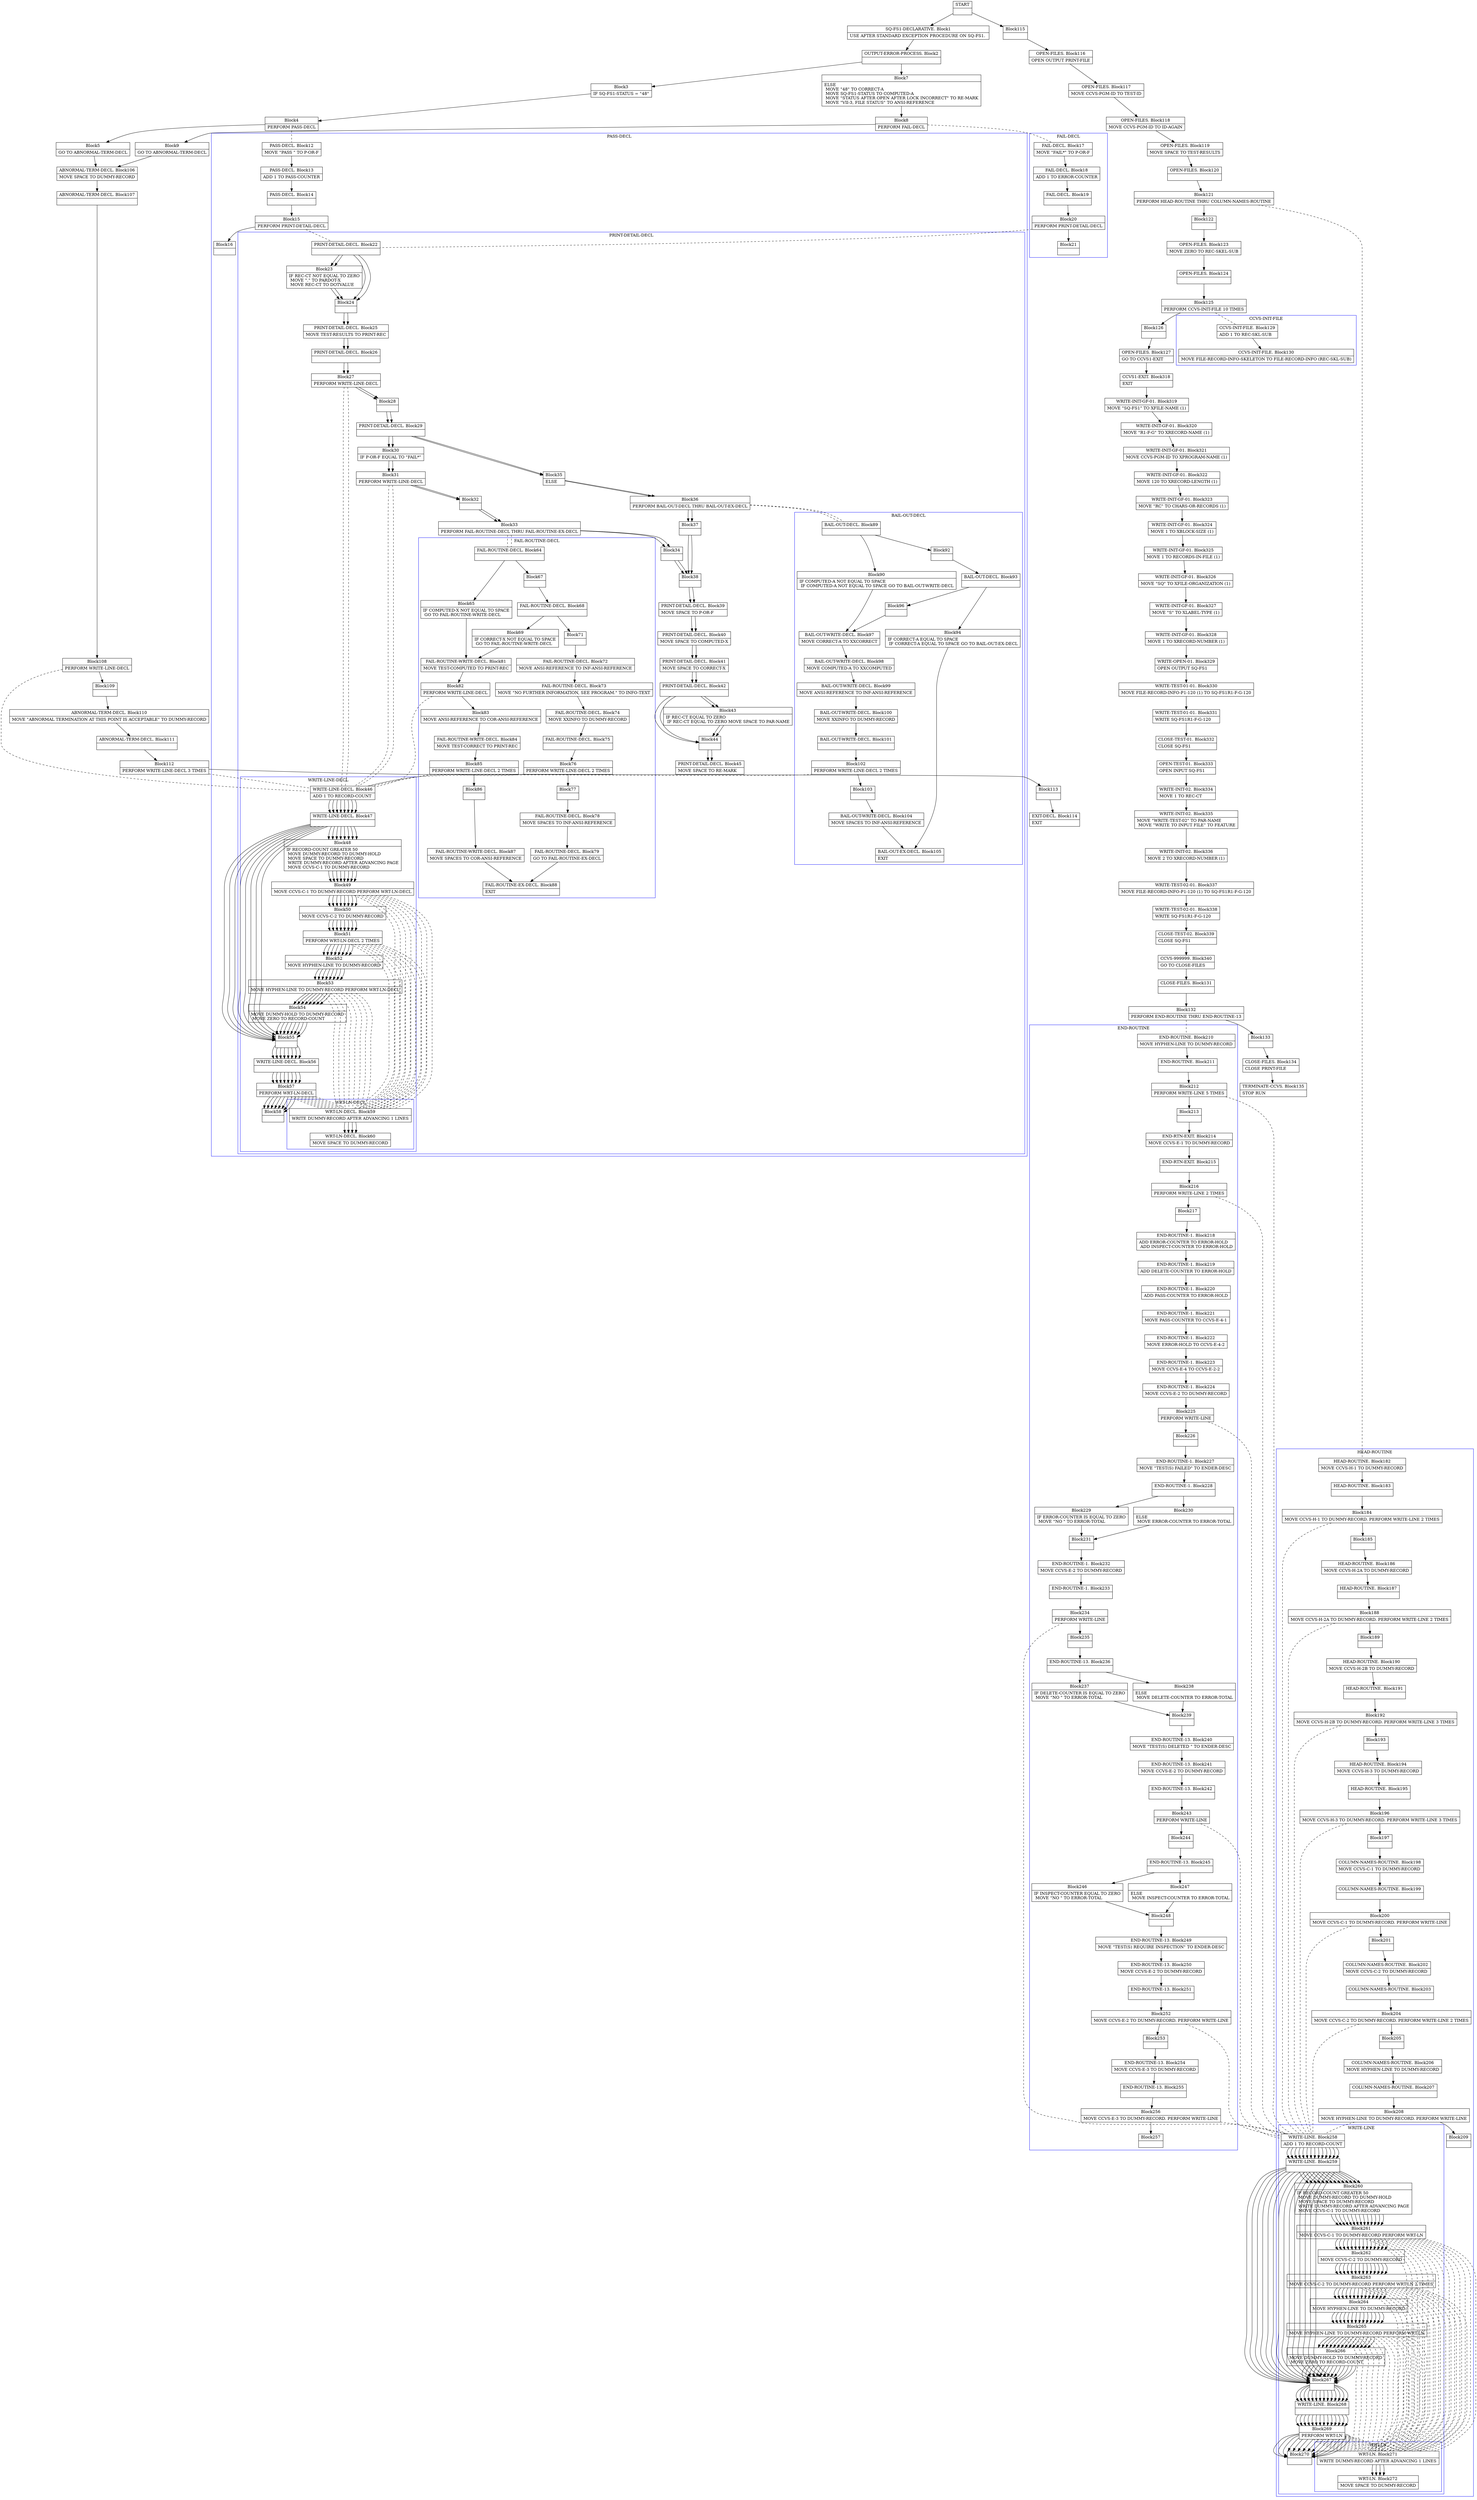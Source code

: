 digraph Cfg {
compound=true;
node [
shape = "record"
]

edge [
arrowtail = "empty"
]
Block0 [
label = "{START|}"
]
Block1 [
label = "{SQ-FS1-DECLARATIVE. Block1|    USE AFTER STANDARD EXCEPTION PROCEDURE ON SQ-FS1. \l}"
]
Block2 [
label = "{OUTPUT-ERROR-PROCESS. Block2|}"
]
Block3 [
label = "{Block3|    IF SQ-FS1-STATUS = \"48\"\l}"
]
Block4 [
label = "{Block4|            PERFORM PASS-DECL\l}"
]
subgraph cluster_1{
color = blue;
label = "PASS-DECL";
Block12 [
label = "{PASS-DECL. Block12|    MOVE   \"PASS \" TO P-OR-F\l}"
]
Block13 [
label = "{PASS-DECL. Block13|    ADD     1 TO PASS-COUNTER\l}"
]
Block14 [
label = "{PASS-DECL. Block14|}"
]
Block15 [
label = "{Block15|    PERFORM PRINT-DETAIL-DECL\l}"
]
subgraph cluster_3{
color = blue;
label = "PRINT-DETAIL-DECL";
Block22 [
label = "{PRINT-DETAIL-DECL. Block22|}"
]
Block23 [
label = "{Block23|    IF REC-CT NOT EQUAL TO ZERO\l        MOVE   \".\" TO PARDOT-X\l        MOVE    REC-CT TO DOTVALUE\l}"
]
Block24 [
label = "{Block24|}"
]
Block25 [
label = "{PRINT-DETAIL-DECL. Block25|    MOVE    TEST-RESULTS TO PRINT-REC\l}"
]
Block26 [
label = "{PRINT-DETAIL-DECL. Block26|}"
]
Block27 [
label = "{Block27|    PERFORM WRITE-LINE-DECL\l}"
]
subgraph cluster_5{
color = blue;
label = "WRITE-LINE-DECL";
Block46 [
label = "{WRITE-LINE-DECL. Block46|    ADD     1 TO RECORD-COUNT\l}"
]
Block47 [
label = "{WRITE-LINE-DECL. Block47|}"
]
Block48 [
label = "{Block48|    IF RECORD-COUNT GREATER 50\l        MOVE  DUMMY-RECORD TO DUMMY-HOLD\l        MOVE  SPACE TO DUMMY-RECORD\l        WRITE DUMMY-RECORD AFTER ADVANCING PAGE\l        MOVE  CCVS-C-1 TO DUMMY-RECORD\l}"
]
Block49 [
label = "{Block49|        MOVE  CCVS-C-1 TO DUMMY-RECORD PERFORM WRT-LN-DECL\l}"
]
subgraph cluster_9{
color = blue;
label = "WRT-LN-DECL";
Block59 [
label = "{WRT-LN-DECL. Block59|    WRITE   DUMMY-RECORD AFTER ADVANCING 1 LINES\l}"
]
Block60 [
label = "{WRT-LN-DECL. Block60|    MOVE    SPACE TO DUMMY-RECORD\l}"
]
Block59 -> Block60

}
Block49 -> Block59 [style=dashed, arrowhead=none]

Block50 [
label = "{Block50|        MOVE  CCVS-C-2 TO DUMMY-RECORD\l}"
]
Block51 [
label = "{Block51|        PERFORM WRT-LN-DECL 2 TIMES\l}"
]
subgraph cluster_10{
color = blue;
label = "WRT-LN-DECL";
Block59 [
label = "{WRT-LN-DECL. Block59|    WRITE   DUMMY-RECORD AFTER ADVANCING 1 LINES\l}"
]
Block60 [
label = "{WRT-LN-DECL. Block60|    MOVE    SPACE TO DUMMY-RECORD\l}"
]
Block59 -> Block60

}
Block51 -> Block59 [style=dashed, arrowhead=none]

Block52 [
label = "{Block52|        MOVE  HYPHEN-LINE TO DUMMY-RECORD\l}"
]
Block53 [
label = "{Block53|        MOVE  HYPHEN-LINE TO DUMMY-RECORD PERFORM WRT-LN-DECL\l}"
]
subgraph cluster_11{
color = blue;
label = "WRT-LN-DECL";
Block59 [
label = "{WRT-LN-DECL. Block59|    WRITE   DUMMY-RECORD AFTER ADVANCING 1 LINES\l}"
]
Block60 [
label = "{WRT-LN-DECL. Block60|    MOVE    SPACE TO DUMMY-RECORD\l}"
]
Block59 -> Block60

}
Block53 -> Block59 [style=dashed, arrowhead=none]

Block54 [
label = "{Block54|        MOVE  DUMMY-HOLD TO DUMMY-RECORD\l        MOVE  ZERO TO RECORD-COUNT\l}"
]
Block55 [
label = "{Block55|}"
]
Block56 [
label = "{WRITE-LINE-DECL. Block56|}"
]
Block57 [
label = "{Block57|    PERFORM WRT-LN-DECL\l}"
]
subgraph cluster_12{
color = blue;
label = "WRT-LN-DECL";
Block59 [
label = "{WRT-LN-DECL. Block59|    WRITE   DUMMY-RECORD AFTER ADVANCING 1 LINES\l}"
]
Block60 [
label = "{WRT-LN-DECL. Block60|    MOVE    SPACE TO DUMMY-RECORD\l}"
]
Block59 -> Block60

}
Block57 -> Block59 [style=dashed, arrowhead=none]

Block58 [
label = "{Block58|}"
]
Block46 -> Block47
Block47 -> Block48
Block47 -> Block55
Block48 -> Block49
Block49 -> Block50
Block50 -> Block51
Block51 -> Block52
Block52 -> Block53
Block53 -> Block54
Block54 -> Block55
Block55 -> Block56
Block56 -> Block57
Block57 -> Block58

}
Block27 -> Block46 [style=dashed, arrowhead=none]

Block28 [
label = "{Block28|}"
]
Block29 [
label = "{PRINT-DETAIL-DECL. Block29|}"
]
Block30 [
label = "{Block30|    IF P-OR-F EQUAL TO \"FAIL*\"\l}"
]
Block31 [
label = "{Block31|        PERFORM WRITE-LINE-DECL\l}"
]
subgraph cluster_6{
color = blue;
label = "WRITE-LINE-DECL";
Block46 [
label = "{WRITE-LINE-DECL. Block46|    ADD     1 TO RECORD-COUNT\l}"
]
Block47 [
label = "{WRITE-LINE-DECL. Block47|}"
]
Block48 [
label = "{Block48|    IF RECORD-COUNT GREATER 50\l        MOVE  DUMMY-RECORD TO DUMMY-HOLD\l        MOVE  SPACE TO DUMMY-RECORD\l        WRITE DUMMY-RECORD AFTER ADVANCING PAGE\l        MOVE  CCVS-C-1 TO DUMMY-RECORD\l}"
]
Block49 [
label = "{Block49|        MOVE  CCVS-C-1 TO DUMMY-RECORD PERFORM WRT-LN-DECL\l}"
]
Block49 -> Block59 [style=dashed, arrowhead=none]

Block50 [
label = "{Block50|        MOVE  CCVS-C-2 TO DUMMY-RECORD\l}"
]
Block51 [
label = "{Block51|        PERFORM WRT-LN-DECL 2 TIMES\l}"
]
Block51 -> Block59 [style=dashed, arrowhead=none]

Block52 [
label = "{Block52|        MOVE  HYPHEN-LINE TO DUMMY-RECORD\l}"
]
Block53 [
label = "{Block53|        MOVE  HYPHEN-LINE TO DUMMY-RECORD PERFORM WRT-LN-DECL\l}"
]
Block53 -> Block59 [style=dashed, arrowhead=none]

Block54 [
label = "{Block54|        MOVE  DUMMY-HOLD TO DUMMY-RECORD\l        MOVE  ZERO TO RECORD-COUNT\l}"
]
Block55 [
label = "{Block55|}"
]
Block56 [
label = "{WRITE-LINE-DECL. Block56|}"
]
Block57 [
label = "{Block57|    PERFORM WRT-LN-DECL\l}"
]
Block57 -> Block59 [style=dashed, arrowhead=none]

Block58 [
label = "{Block58|}"
]
Block46 -> Block47
Block47 -> Block48
Block47 -> Block55
Block48 -> Block49
Block49 -> Block50
Block50 -> Block51
Block51 -> Block52
Block52 -> Block53
Block53 -> Block54
Block54 -> Block55
Block55 -> Block56
Block56 -> Block57
Block57 -> Block58

}
Block31 -> Block46 [style=dashed, arrowhead=none]

Block32 [
label = "{Block32|}"
]
Block33 [
label = "{Block33|        PERFORM FAIL-ROUTINE-DECL THRU FAIL-ROUTINE-EX-DECL\l}"
]
subgraph cluster_7{
color = blue;
label = "FAIL-ROUTINE-DECL";
Block64 [
label = "{FAIL-ROUTINE-DECL. Block64|}"
]
Block65 [
label = "{Block65|    IF COMPUTED-X NOT EQUAL TO SPACE\l            GO TO FAIL-ROUTINE-WRITE-DECL\l}"
]
Block81 [
label = "{FAIL-ROUTINE-WRITE-DECL. Block81|    MOVE    TEST-COMPUTED  TO PRINT-REC\l}"
]
Block82 [
label = "{Block82|    PERFORM WRITE-LINE-DECL\l}"
]
subgraph cluster_15{
color = blue;
label = "WRITE-LINE-DECL";
Block46 [
label = "{WRITE-LINE-DECL. Block46|    ADD     1 TO RECORD-COUNT\l}"
]
Block47 [
label = "{WRITE-LINE-DECL. Block47|}"
]
Block48 [
label = "{Block48|    IF RECORD-COUNT GREATER 50\l        MOVE  DUMMY-RECORD TO DUMMY-HOLD\l        MOVE  SPACE TO DUMMY-RECORD\l        WRITE DUMMY-RECORD AFTER ADVANCING PAGE\l        MOVE  CCVS-C-1 TO DUMMY-RECORD\l}"
]
Block49 [
label = "{Block49|        MOVE  CCVS-C-1 TO DUMMY-RECORD PERFORM WRT-LN-DECL\l}"
]
Block49 -> Block59 [style=dashed, arrowhead=none]

Block50 [
label = "{Block50|        MOVE  CCVS-C-2 TO DUMMY-RECORD\l}"
]
Block51 [
label = "{Block51|        PERFORM WRT-LN-DECL 2 TIMES\l}"
]
Block51 -> Block59 [style=dashed, arrowhead=none]

Block52 [
label = "{Block52|        MOVE  HYPHEN-LINE TO DUMMY-RECORD\l}"
]
Block53 [
label = "{Block53|        MOVE  HYPHEN-LINE TO DUMMY-RECORD PERFORM WRT-LN-DECL\l}"
]
Block53 -> Block59 [style=dashed, arrowhead=none]

Block54 [
label = "{Block54|        MOVE  DUMMY-HOLD TO DUMMY-RECORD\l        MOVE  ZERO TO RECORD-COUNT\l}"
]
Block55 [
label = "{Block55|}"
]
Block56 [
label = "{WRITE-LINE-DECL. Block56|}"
]
Block57 [
label = "{Block57|    PERFORM WRT-LN-DECL\l}"
]
Block57 -> Block59 [style=dashed, arrowhead=none]

Block58 [
label = "{Block58|}"
]
Block46 -> Block47
Block47 -> Block48
Block47 -> Block55
Block48 -> Block49
Block49 -> Block50
Block50 -> Block51
Block51 -> Block52
Block52 -> Block53
Block53 -> Block54
Block54 -> Block55
Block55 -> Block56
Block56 -> Block57
Block57 -> Block58

}
Block82 -> Block46 [style=dashed, arrowhead=none]

Block83 [
label = "{Block83|    MOVE    ANSI-REFERENCE TO COR-ANSI-REFERENCE\l}"
]
Block84 [
label = "{FAIL-ROUTINE-WRITE-DECL. Block84|    MOVE    TEST-CORRECT   TO PRINT-REC\l}"
]
Block85 [
label = "{Block85|    PERFORM WRITE-LINE-DECL 2 TIMES\l}"
]
subgraph cluster_16{
color = blue;
label = "WRITE-LINE-DECL";
Block46 [
label = "{WRITE-LINE-DECL. Block46|    ADD     1 TO RECORD-COUNT\l}"
]
Block47 [
label = "{WRITE-LINE-DECL. Block47|}"
]
Block48 [
label = "{Block48|    IF RECORD-COUNT GREATER 50\l        MOVE  DUMMY-RECORD TO DUMMY-HOLD\l        MOVE  SPACE TO DUMMY-RECORD\l        WRITE DUMMY-RECORD AFTER ADVANCING PAGE\l        MOVE  CCVS-C-1 TO DUMMY-RECORD\l}"
]
Block49 [
label = "{Block49|        MOVE  CCVS-C-1 TO DUMMY-RECORD PERFORM WRT-LN-DECL\l}"
]
Block49 -> Block59 [style=dashed, arrowhead=none]

Block50 [
label = "{Block50|        MOVE  CCVS-C-2 TO DUMMY-RECORD\l}"
]
Block51 [
label = "{Block51|        PERFORM WRT-LN-DECL 2 TIMES\l}"
]
Block51 -> Block59 [style=dashed, arrowhead=none]

Block52 [
label = "{Block52|        MOVE  HYPHEN-LINE TO DUMMY-RECORD\l}"
]
Block53 [
label = "{Block53|        MOVE  HYPHEN-LINE TO DUMMY-RECORD PERFORM WRT-LN-DECL\l}"
]
Block53 -> Block59 [style=dashed, arrowhead=none]

Block54 [
label = "{Block54|        MOVE  DUMMY-HOLD TO DUMMY-RECORD\l        MOVE  ZERO TO RECORD-COUNT\l}"
]
Block55 [
label = "{Block55|}"
]
Block56 [
label = "{WRITE-LINE-DECL. Block56|}"
]
Block57 [
label = "{Block57|    PERFORM WRT-LN-DECL\l}"
]
Block57 -> Block59 [style=dashed, arrowhead=none]

Block58 [
label = "{Block58|}"
]
Block46 -> Block47
Block47 -> Block48
Block47 -> Block55
Block48 -> Block49
Block49 -> Block50
Block50 -> Block51
Block51 -> Block52
Block52 -> Block53
Block53 -> Block54
Block54 -> Block55
Block55 -> Block56
Block56 -> Block57
Block57 -> Block58

}
Block85 -> Block46 [style=dashed, arrowhead=none]

Block86 [
label = "{Block86|}"
]
Block87 [
label = "{FAIL-ROUTINE-WRITE-DECL. Block87|    MOVE    SPACES         TO COR-ANSI-REFERENCE\l}"
]
Block88 [
label = "{FAIL-ROUTINE-EX-DECL. Block88|    EXIT\l}"
]
Block67 [
label = "{Block67|}"
]
Block68 [
label = "{FAIL-ROUTINE-DECL. Block68|}"
]
Block69 [
label = "{Block69|    IF CORRECT-X NOT EQUAL TO SPACE\l            GO TO FAIL-ROUTINE-WRITE-DECL\l}"
]
Block71 [
label = "{Block71|}"
]
Block72 [
label = "{FAIL-ROUTINE-DECL. Block72|    MOVE    ANSI-REFERENCE TO INF-ANSI-REFERENCE\l}"
]
Block73 [
label = "{FAIL-ROUTINE-DECL. Block73|    MOVE   \"NO FURTHER INFORMATION, SEE PROGRAM.\" TO INFO-TEXT\l}"
]
Block74 [
label = "{FAIL-ROUTINE-DECL. Block74|    MOVE    XXINFO TO DUMMY-RECORD\l}"
]
Block75 [
label = "{FAIL-ROUTINE-DECL. Block75|}"
]
Block76 [
label = "{Block76|    PERFORM WRITE-LINE-DECL 2 TIMES\l}"
]
subgraph cluster_14{
color = blue;
label = "WRITE-LINE-DECL";
Block46 [
label = "{WRITE-LINE-DECL. Block46|    ADD     1 TO RECORD-COUNT\l}"
]
Block47 [
label = "{WRITE-LINE-DECL. Block47|}"
]
Block48 [
label = "{Block48|    IF RECORD-COUNT GREATER 50\l        MOVE  DUMMY-RECORD TO DUMMY-HOLD\l        MOVE  SPACE TO DUMMY-RECORD\l        WRITE DUMMY-RECORD AFTER ADVANCING PAGE\l        MOVE  CCVS-C-1 TO DUMMY-RECORD\l}"
]
Block49 [
label = "{Block49|        MOVE  CCVS-C-1 TO DUMMY-RECORD PERFORM WRT-LN-DECL\l}"
]
Block49 -> Block59 [style=dashed, arrowhead=none]

Block50 [
label = "{Block50|        MOVE  CCVS-C-2 TO DUMMY-RECORD\l}"
]
Block51 [
label = "{Block51|        PERFORM WRT-LN-DECL 2 TIMES\l}"
]
Block51 -> Block59 [style=dashed, arrowhead=none]

Block52 [
label = "{Block52|        MOVE  HYPHEN-LINE TO DUMMY-RECORD\l}"
]
Block53 [
label = "{Block53|        MOVE  HYPHEN-LINE TO DUMMY-RECORD PERFORM WRT-LN-DECL\l}"
]
Block53 -> Block59 [style=dashed, arrowhead=none]

Block54 [
label = "{Block54|        MOVE  DUMMY-HOLD TO DUMMY-RECORD\l        MOVE  ZERO TO RECORD-COUNT\l}"
]
Block55 [
label = "{Block55|}"
]
Block56 [
label = "{WRITE-LINE-DECL. Block56|}"
]
Block57 [
label = "{Block57|    PERFORM WRT-LN-DECL\l}"
]
Block57 -> Block59 [style=dashed, arrowhead=none]

Block58 [
label = "{Block58|}"
]
Block46 -> Block47
Block47 -> Block48
Block47 -> Block55
Block48 -> Block49
Block49 -> Block50
Block50 -> Block51
Block51 -> Block52
Block52 -> Block53
Block53 -> Block54
Block54 -> Block55
Block55 -> Block56
Block56 -> Block57
Block57 -> Block58

}
Block76 -> Block46 [style=dashed, arrowhead=none]

Block77 [
label = "{Block77|}"
]
Block78 [
label = "{FAIL-ROUTINE-DECL. Block78|    MOVE    SPACES TO INF-ANSI-REFERENCE\l}"
]
Block79 [
label = "{FAIL-ROUTINE-DECL. Block79|    GO TO   FAIL-ROUTINE-EX-DECL\l}"
]
Block64 -> Block65
Block64 -> Block67
Block65 -> Block81
Block81 -> Block82
Block82 -> Block83
Block83 -> Block84
Block84 -> Block85
Block85 -> Block86
Block86 -> Block87
Block87 -> Block88
Block67 -> Block68
Block68 -> Block69
Block68 -> Block71
Block69 -> Block81
Block71 -> Block72
Block72 -> Block73
Block73 -> Block74
Block74 -> Block75
Block75 -> Block76
Block76 -> Block77
Block77 -> Block78
Block78 -> Block79
Block79 -> Block88

}
Block33 -> Block64 [style=dashed, arrowhead=none]

Block34 [
label = "{Block34|}"
]
Block38 [
label = "{Block38|}"
]
Block39 [
label = "{PRINT-DETAIL-DECL. Block39|    MOVE    SPACE TO P-OR-F\l}"
]
Block40 [
label = "{PRINT-DETAIL-DECL. Block40|    MOVE    SPACE TO COMPUTED-X\l}"
]
Block41 [
label = "{PRINT-DETAIL-DECL. Block41|    MOVE    SPACE TO CORRECT-X\l}"
]
Block42 [
label = "{PRINT-DETAIL-DECL. Block42|}"
]
Block43 [
label = "{Block43|    IF REC-CT EQUAL TO ZERO\l    IF REC-CT EQUAL TO ZERO  MOVE SPACE TO PAR-NAME\l}"
]
Block44 [
label = "{Block44|}"
]
Block45 [
label = "{PRINT-DETAIL-DECL. Block45|    MOVE    SPACE TO RE-MARK\l}"
]
Block35 [
label = "{Block35|    ELSE\l}"
]
Block36 [
label = "{Block36|        PERFORM BAIL-OUT-DECL THRU BAIL-OUT-EX-DECL\l}"
]
subgraph cluster_8{
color = blue;
label = "BAIL-OUT-DECL";
Block89 [
label = "{BAIL-OUT-DECL. Block89|}"
]
Block90 [
label = "{Block90|    IF COMPUTED-A NOT EQUAL TO SPACE\l    IF COMPUTED-A NOT EQUAL TO SPACE GO TO BAIL-OUT-WRITE-DECL\l}"
]
Block97 [
label = "{BAIL-OUT-WRITE-DECL. Block97|    MOVE    CORRECT-A      TO XXCORRECT\l}"
]
Block98 [
label = "{BAIL-OUT-WRITE-DECL. Block98|    MOVE    COMPUTED-A     TO XXCOMPUTED\l}"
]
Block99 [
label = "{BAIL-OUT-WRITE-DECL. Block99|    MOVE    ANSI-REFERENCE TO INF-ANSI-REFERENCE\l}"
]
Block100 [
label = "{BAIL-OUT-WRITE-DECL. Block100|    MOVE    XXINFO TO DUMMY-RECORD\l}"
]
Block101 [
label = "{BAIL-OUT-WRITE-DECL. Block101|}"
]
Block102 [
label = "{Block102|    PERFORM WRITE-LINE-DECL 2 TIMES\l}"
]
subgraph cluster_17{
color = blue;
label = "WRITE-LINE-DECL";
Block46 [
label = "{WRITE-LINE-DECL. Block46|    ADD     1 TO RECORD-COUNT\l}"
]
Block47 [
label = "{WRITE-LINE-DECL. Block47|}"
]
Block48 [
label = "{Block48|    IF RECORD-COUNT GREATER 50\l        MOVE  DUMMY-RECORD TO DUMMY-HOLD\l        MOVE  SPACE TO DUMMY-RECORD\l        WRITE DUMMY-RECORD AFTER ADVANCING PAGE\l        MOVE  CCVS-C-1 TO DUMMY-RECORD\l}"
]
Block49 [
label = "{Block49|        MOVE  CCVS-C-1 TO DUMMY-RECORD PERFORM WRT-LN-DECL\l}"
]
Block49 -> Block59 [style=dashed, arrowhead=none]

Block50 [
label = "{Block50|        MOVE  CCVS-C-2 TO DUMMY-RECORD\l}"
]
Block51 [
label = "{Block51|        PERFORM WRT-LN-DECL 2 TIMES\l}"
]
Block51 -> Block59 [style=dashed, arrowhead=none]

Block52 [
label = "{Block52|        MOVE  HYPHEN-LINE TO DUMMY-RECORD\l}"
]
Block53 [
label = "{Block53|        MOVE  HYPHEN-LINE TO DUMMY-RECORD PERFORM WRT-LN-DECL\l}"
]
Block53 -> Block59 [style=dashed, arrowhead=none]

Block54 [
label = "{Block54|        MOVE  DUMMY-HOLD TO DUMMY-RECORD\l        MOVE  ZERO TO RECORD-COUNT\l}"
]
Block55 [
label = "{Block55|}"
]
Block56 [
label = "{WRITE-LINE-DECL. Block56|}"
]
Block57 [
label = "{Block57|    PERFORM WRT-LN-DECL\l}"
]
Block57 -> Block59 [style=dashed, arrowhead=none]

Block58 [
label = "{Block58|}"
]
Block46 -> Block47
Block47 -> Block48
Block47 -> Block55
Block48 -> Block49
Block49 -> Block50
Block50 -> Block51
Block51 -> Block52
Block52 -> Block53
Block53 -> Block54
Block54 -> Block55
Block55 -> Block56
Block56 -> Block57
Block57 -> Block58

}
Block102 -> Block46 [style=dashed, arrowhead=none]

Block103 [
label = "{Block103|}"
]
Block104 [
label = "{BAIL-OUT-WRITE-DECL. Block104|    MOVE    SPACES TO INF-ANSI-REFERENCE\l}"
]
Block105 [
label = "{BAIL-OUT-EX-DECL. Block105|    EXIT\l}"
]
Block92 [
label = "{Block92|}"
]
Block93 [
label = "{BAIL-OUT-DECL. Block93|}"
]
Block94 [
label = "{Block94|    IF CORRECT-A EQUAL TO SPACE\l    IF CORRECT-A EQUAL TO SPACE GO TO BAIL-OUT-EX-DECL\l}"
]
Block96 [
label = "{Block96|}"
]
Block89 -> Block90
Block89 -> Block92
Block90 -> Block97
Block97 -> Block98
Block98 -> Block99
Block99 -> Block100
Block100 -> Block101
Block101 -> Block102
Block102 -> Block103
Block103 -> Block104
Block104 -> Block105
Block92 -> Block93
Block93 -> Block94
Block93 -> Block96
Block94 -> Block105
Block96 -> Block97

}
Block36 -> Block89 [style=dashed, arrowhead=none]

Block37 [
label = "{Block37|}"
]
Block22 -> Block23
Block22 -> Block24
Block23 -> Block24
Block24 -> Block25
Block25 -> Block26
Block26 -> Block27
Block27 -> Block28
Block28 -> Block29
Block29 -> Block30
Block29 -> Block35
Block30 -> Block31
Block31 -> Block32
Block32 -> Block33
Block33 -> Block34
Block34 -> Block38
Block38 -> Block39
Block39 -> Block40
Block40 -> Block41
Block41 -> Block42
Block42 -> Block43
Block42 -> Block44
Block43 -> Block44
Block44 -> Block45
Block35 -> Block36
Block36 -> Block37
Block37 -> Block38

}
Block15 -> Block22 [style=dashed, arrowhead=none]

Block16 [
label = "{Block16|}"
]
Block12 -> Block13
Block13 -> Block14
Block14 -> Block15
Block15 -> Block16

}
Block4 -> Block12 [style=dashed, arrowhead=none]

Block5 [
label = "{Block5|            GO TO ABNORMAL-TERM-DECL\l}"
]
Block106 [
label = "{ABNORMAL-TERM-DECL. Block106|    MOVE    SPACE TO DUMMY-RECORD\l}"
]
Block107 [
label = "{ABNORMAL-TERM-DECL. Block107|}"
]
Block108 [
label = "{Block108|    PERFORM WRITE-LINE-DECL\l}"
]
subgraph cluster_18{
color = blue;
label = "WRITE-LINE-DECL";
Block46 [
label = "{WRITE-LINE-DECL. Block46|    ADD     1 TO RECORD-COUNT\l}"
]
Block47 [
label = "{WRITE-LINE-DECL. Block47|}"
]
Block48 [
label = "{Block48|    IF RECORD-COUNT GREATER 50\l        MOVE  DUMMY-RECORD TO DUMMY-HOLD\l        MOVE  SPACE TO DUMMY-RECORD\l        WRITE DUMMY-RECORD AFTER ADVANCING PAGE\l        MOVE  CCVS-C-1 TO DUMMY-RECORD\l}"
]
Block49 [
label = "{Block49|        MOVE  CCVS-C-1 TO DUMMY-RECORD PERFORM WRT-LN-DECL\l}"
]
Block49 -> Block59 [style=dashed, arrowhead=none]

Block50 [
label = "{Block50|        MOVE  CCVS-C-2 TO DUMMY-RECORD\l}"
]
Block51 [
label = "{Block51|        PERFORM WRT-LN-DECL 2 TIMES\l}"
]
Block51 -> Block59 [style=dashed, arrowhead=none]

Block52 [
label = "{Block52|        MOVE  HYPHEN-LINE TO DUMMY-RECORD\l}"
]
Block53 [
label = "{Block53|        MOVE  HYPHEN-LINE TO DUMMY-RECORD PERFORM WRT-LN-DECL\l}"
]
Block53 -> Block59 [style=dashed, arrowhead=none]

Block54 [
label = "{Block54|        MOVE  DUMMY-HOLD TO DUMMY-RECORD\l        MOVE  ZERO TO RECORD-COUNT\l}"
]
Block55 [
label = "{Block55|}"
]
Block56 [
label = "{WRITE-LINE-DECL. Block56|}"
]
Block57 [
label = "{Block57|    PERFORM WRT-LN-DECL\l}"
]
Block57 -> Block59 [style=dashed, arrowhead=none]

Block58 [
label = "{Block58|}"
]
Block46 -> Block47
Block47 -> Block48
Block47 -> Block55
Block48 -> Block49
Block49 -> Block50
Block50 -> Block51
Block51 -> Block52
Block52 -> Block53
Block53 -> Block54
Block54 -> Block55
Block55 -> Block56
Block56 -> Block57
Block57 -> Block58

}
Block108 -> Block46 [style=dashed, arrowhead=none]

Block109 [
label = "{Block109|}"
]
Block110 [
label = "{ABNORMAL-TERM-DECL. Block110|    MOVE    \"ABNORMAL TERMINATION AT THIS POINT IS ACCEPTABLE\"                      TO DUMMY-RECORD\l}"
]
Block111 [
label = "{ABNORMAL-TERM-DECL. Block111|}"
]
Block112 [
label = "{Block112|    PERFORM WRITE-LINE-DECL 3 TIMES\l}"
]
subgraph cluster_19{
color = blue;
label = "WRITE-LINE-DECL";
Block46 [
label = "{WRITE-LINE-DECL. Block46|    ADD     1 TO RECORD-COUNT\l}"
]
Block47 [
label = "{WRITE-LINE-DECL. Block47|}"
]
Block48 [
label = "{Block48|    IF RECORD-COUNT GREATER 50\l        MOVE  DUMMY-RECORD TO DUMMY-HOLD\l        MOVE  SPACE TO DUMMY-RECORD\l        WRITE DUMMY-RECORD AFTER ADVANCING PAGE\l        MOVE  CCVS-C-1 TO DUMMY-RECORD\l}"
]
Block49 [
label = "{Block49|        MOVE  CCVS-C-1 TO DUMMY-RECORD PERFORM WRT-LN-DECL\l}"
]
Block49 -> Block59 [style=dashed, arrowhead=none]

Block50 [
label = "{Block50|        MOVE  CCVS-C-2 TO DUMMY-RECORD\l}"
]
Block51 [
label = "{Block51|        PERFORM WRT-LN-DECL 2 TIMES\l}"
]
Block51 -> Block59 [style=dashed, arrowhead=none]

Block52 [
label = "{Block52|        MOVE  HYPHEN-LINE TO DUMMY-RECORD\l}"
]
Block53 [
label = "{Block53|        MOVE  HYPHEN-LINE TO DUMMY-RECORD PERFORM WRT-LN-DECL\l}"
]
Block53 -> Block59 [style=dashed, arrowhead=none]

Block54 [
label = "{Block54|        MOVE  DUMMY-HOLD TO DUMMY-RECORD\l        MOVE  ZERO TO RECORD-COUNT\l}"
]
Block55 [
label = "{Block55|}"
]
Block56 [
label = "{WRITE-LINE-DECL. Block56|}"
]
Block57 [
label = "{Block57|    PERFORM WRT-LN-DECL\l}"
]
Block57 -> Block59 [style=dashed, arrowhead=none]

Block58 [
label = "{Block58|}"
]
Block46 -> Block47
Block47 -> Block48
Block47 -> Block55
Block48 -> Block49
Block49 -> Block50
Block50 -> Block51
Block51 -> Block52
Block52 -> Block53
Block53 -> Block54
Block54 -> Block55
Block55 -> Block56
Block56 -> Block57
Block57 -> Block58

}
Block112 -> Block46 [style=dashed, arrowhead=none]

Block113 [
label = "{Block113|}"
]
Block114 [
label = "{EXIT-DECL. Block114|    EXIT\l}"
]
Block7 [
label = "{Block7|    ELSE\l            MOVE \"48\" TO CORRECT-A\l            MOVE SQ-FS1-STATUS TO COMPUTED-A\l            MOVE \"STATUS AFTER OPEN AFTER LOCK INCORRECT\"                      TO RE-MARK\l            MOVE \"VII-3, FILE STATUS\" TO ANSI-REFERENCE\l}"
]
Block8 [
label = "{Block8|            PERFORM FAIL-DECL\l}"
]
subgraph cluster_2{
color = blue;
label = "FAIL-DECL";
Block17 [
label = "{FAIL-DECL. Block17|    MOVE   \"FAIL*\" TO P-OR-F\l}"
]
Block18 [
label = "{FAIL-DECL. Block18|    ADD     1 TO ERROR-COUNTER\l}"
]
Block19 [
label = "{FAIL-DECL. Block19|}"
]
Block20 [
label = "{Block20|    PERFORM PRINT-DETAIL-DECL\l}"
]
subgraph cluster_4{
color = blue;
label = "PRINT-DETAIL-DECL";
Block22 [
label = "{PRINT-DETAIL-DECL. Block22|}"
]
Block23 [
label = "{Block23|    IF REC-CT NOT EQUAL TO ZERO\l        MOVE   \".\" TO PARDOT-X\l        MOVE    REC-CT TO DOTVALUE\l}"
]
Block24 [
label = "{Block24|}"
]
Block25 [
label = "{PRINT-DETAIL-DECL. Block25|    MOVE    TEST-RESULTS TO PRINT-REC\l}"
]
Block26 [
label = "{PRINT-DETAIL-DECL. Block26|}"
]
Block27 [
label = "{Block27|    PERFORM WRITE-LINE-DECL\l}"
]
Block27 -> Block46 [style=dashed, arrowhead=none]

Block28 [
label = "{Block28|}"
]
Block29 [
label = "{PRINT-DETAIL-DECL. Block29|}"
]
Block30 [
label = "{Block30|    IF P-OR-F EQUAL TO \"FAIL*\"\l}"
]
Block31 [
label = "{Block31|        PERFORM WRITE-LINE-DECL\l}"
]
Block31 -> Block46 [style=dashed, arrowhead=none]

Block32 [
label = "{Block32|}"
]
Block33 [
label = "{Block33|        PERFORM FAIL-ROUTINE-DECL THRU FAIL-ROUTINE-EX-DECL\l}"
]
Block33 -> Block64 [style=dashed, arrowhead=none]

Block34 [
label = "{Block34|}"
]
Block38 [
label = "{Block38|}"
]
Block39 [
label = "{PRINT-DETAIL-DECL. Block39|    MOVE    SPACE TO P-OR-F\l}"
]
Block40 [
label = "{PRINT-DETAIL-DECL. Block40|    MOVE    SPACE TO COMPUTED-X\l}"
]
Block41 [
label = "{PRINT-DETAIL-DECL. Block41|    MOVE    SPACE TO CORRECT-X\l}"
]
Block42 [
label = "{PRINT-DETAIL-DECL. Block42|}"
]
Block43 [
label = "{Block43|    IF REC-CT EQUAL TO ZERO\l    IF REC-CT EQUAL TO ZERO  MOVE SPACE TO PAR-NAME\l}"
]
Block44 [
label = "{Block44|}"
]
Block45 [
label = "{PRINT-DETAIL-DECL. Block45|    MOVE    SPACE TO RE-MARK\l}"
]
Block35 [
label = "{Block35|    ELSE\l}"
]
Block36 [
label = "{Block36|        PERFORM BAIL-OUT-DECL THRU BAIL-OUT-EX-DECL\l}"
]
Block36 -> Block89 [style=dashed, arrowhead=none]

Block37 [
label = "{Block37|}"
]
Block22 -> Block23
Block22 -> Block24
Block23 -> Block24
Block24 -> Block25
Block25 -> Block26
Block26 -> Block27
Block27 -> Block28
Block28 -> Block29
Block29 -> Block30
Block29 -> Block35
Block30 -> Block31
Block31 -> Block32
Block32 -> Block33
Block33 -> Block34
Block34 -> Block38
Block38 -> Block39
Block39 -> Block40
Block40 -> Block41
Block41 -> Block42
Block42 -> Block43
Block42 -> Block44
Block43 -> Block44
Block44 -> Block45
Block35 -> Block36
Block36 -> Block37
Block37 -> Block38

}
Block20 -> Block22 [style=dashed, arrowhead=none]

Block21 [
label = "{Block21|}"
]
Block17 -> Block18
Block18 -> Block19
Block19 -> Block20
Block20 -> Block21

}
Block8 -> Block17 [style=dashed, arrowhead=none]

Block9 [
label = "{Block9|            GO TO ABNORMAL-TERM-DECL\l}"
]
Block115 [
label = "{Block115|}"
]
Block116 [
label = "{OPEN-FILES. Block116|    OPEN    OUTPUT PRINT-FILE\l}"
]
Block117 [
label = "{OPEN-FILES. Block117|    MOVE    CCVS-PGM-ID TO TEST-ID\l}"
]
Block118 [
label = "{OPEN-FILES. Block118|    MOVE    CCVS-PGM-ID TO ID-AGAIN\l}"
]
Block119 [
label = "{OPEN-FILES. Block119|    MOVE    SPACE TO TEST-RESULTS\l}"
]
Block120 [
label = "{OPEN-FILES. Block120|}"
]
Block121 [
label = "{Block121|    PERFORM HEAD-ROUTINE THRU COLUMN-NAMES-ROUTINE\l}"
]
subgraph cluster_20{
color = blue;
label = "HEAD-ROUTINE";
Block182 [
label = "{HEAD-ROUTINE. Block182|    MOVE CCVS-H-1  TO DUMMY-RECORD\l}"
]
Block183 [
label = "{HEAD-ROUTINE. Block183|}"
]
Block184 [
label = "{Block184|    MOVE CCVS-H-1  TO DUMMY-RECORD. PERFORM WRITE-LINE 2 TIMES\l}"
]
subgraph cluster_31{
color = blue;
label = "WRITE-LINE";
Block258 [
label = "{WRITE-LINE. Block258|    ADD     1 TO RECORD-COUNT\l}"
]
Block259 [
label = "{WRITE-LINE. Block259|}"
]
Block260 [
label = "{Block260|    IF RECORD-COUNT GREATER 50\l        MOVE  DUMMY-RECORD TO DUMMY-HOLD\l        MOVE  SPACE TO DUMMY-RECORD\l        WRITE DUMMY-RECORD AFTER ADVANCING PAGE\l        MOVE  CCVS-C-1 TO DUMMY-RECORD\l}"
]
Block261 [
label = "{Block261|        MOVE  CCVS-C-1 TO DUMMY-RECORD PERFORM WRT-LN\l}"
]
subgraph cluster_45{
color = blue;
label = "WRT-LN";
Block271 [
label = "{WRT-LN. Block271|    WRITE   DUMMY-RECORD AFTER ADVANCING 1 LINES\l}"
]
Block272 [
label = "{WRT-LN. Block272|    MOVE    SPACE TO DUMMY-RECORD\l}"
]
Block271 -> Block272

}
Block261 -> Block271 [style=dashed, arrowhead=none]

Block262 [
label = "{Block262|        MOVE  CCVS-C-2 TO DUMMY-RECORD\l}"
]
Block263 [
label = "{Block263|        MOVE  CCVS-C-2 TO DUMMY-RECORD PERFORM WRT-LN 2 TIMES\l}"
]
subgraph cluster_46{
color = blue;
label = "WRT-LN";
Block271 [
label = "{WRT-LN. Block271|    WRITE   DUMMY-RECORD AFTER ADVANCING 1 LINES\l}"
]
Block272 [
label = "{WRT-LN. Block272|    MOVE    SPACE TO DUMMY-RECORD\l}"
]
Block271 -> Block272

}
Block263 -> Block271 [style=dashed, arrowhead=none]

Block264 [
label = "{Block264|        MOVE  HYPHEN-LINE TO DUMMY-RECORD\l}"
]
Block265 [
label = "{Block265|        MOVE  HYPHEN-LINE TO DUMMY-RECORD PERFORM WRT-LN\l}"
]
subgraph cluster_47{
color = blue;
label = "WRT-LN";
Block271 [
label = "{WRT-LN. Block271|    WRITE   DUMMY-RECORD AFTER ADVANCING 1 LINES\l}"
]
Block272 [
label = "{WRT-LN. Block272|    MOVE    SPACE TO DUMMY-RECORD\l}"
]
Block271 -> Block272

}
Block265 -> Block271 [style=dashed, arrowhead=none]

Block266 [
label = "{Block266|        MOVE  DUMMY-HOLD TO DUMMY-RECORD\l        MOVE  ZERO TO RECORD-COUNT\l}"
]
Block267 [
label = "{Block267|}"
]
Block268 [
label = "{WRITE-LINE. Block268|}"
]
Block269 [
label = "{Block269|    PERFORM WRT-LN\l}"
]
subgraph cluster_48{
color = blue;
label = "WRT-LN";
Block271 [
label = "{WRT-LN. Block271|    WRITE   DUMMY-RECORD AFTER ADVANCING 1 LINES\l}"
]
Block272 [
label = "{WRT-LN. Block272|    MOVE    SPACE TO DUMMY-RECORD\l}"
]
Block271 -> Block272

}
Block269 -> Block271 [style=dashed, arrowhead=none]

Block270 [
label = "{Block270|}"
]
Block258 -> Block259
Block259 -> Block260
Block259 -> Block267
Block260 -> Block261
Block261 -> Block262
Block262 -> Block263
Block263 -> Block264
Block264 -> Block265
Block265 -> Block266
Block266 -> Block267
Block267 -> Block268
Block268 -> Block269
Block269 -> Block270

}
Block184 -> Block258 [style=dashed, arrowhead=none]

Block185 [
label = "{Block185|}"
]
Block186 [
label = "{HEAD-ROUTINE. Block186|    MOVE CCVS-H-2A TO DUMMY-RECORD\l}"
]
Block187 [
label = "{HEAD-ROUTINE. Block187|}"
]
Block188 [
label = "{Block188|    MOVE CCVS-H-2A TO DUMMY-RECORD. PERFORM WRITE-LINE 2 TIMES\l}"
]
subgraph cluster_32{
color = blue;
label = "WRITE-LINE";
Block258 [
label = "{WRITE-LINE. Block258|    ADD     1 TO RECORD-COUNT\l}"
]
Block259 [
label = "{WRITE-LINE. Block259|}"
]
Block260 [
label = "{Block260|    IF RECORD-COUNT GREATER 50\l        MOVE  DUMMY-RECORD TO DUMMY-HOLD\l        MOVE  SPACE TO DUMMY-RECORD\l        WRITE DUMMY-RECORD AFTER ADVANCING PAGE\l        MOVE  CCVS-C-1 TO DUMMY-RECORD\l}"
]
Block261 [
label = "{Block261|        MOVE  CCVS-C-1 TO DUMMY-RECORD PERFORM WRT-LN\l}"
]
Block261 -> Block271 [style=dashed, arrowhead=none]

Block262 [
label = "{Block262|        MOVE  CCVS-C-2 TO DUMMY-RECORD\l}"
]
Block263 [
label = "{Block263|        MOVE  CCVS-C-2 TO DUMMY-RECORD PERFORM WRT-LN 2 TIMES\l}"
]
Block263 -> Block271 [style=dashed, arrowhead=none]

Block264 [
label = "{Block264|        MOVE  HYPHEN-LINE TO DUMMY-RECORD\l}"
]
Block265 [
label = "{Block265|        MOVE  HYPHEN-LINE TO DUMMY-RECORD PERFORM WRT-LN\l}"
]
Block265 -> Block271 [style=dashed, arrowhead=none]

Block266 [
label = "{Block266|        MOVE  DUMMY-HOLD TO DUMMY-RECORD\l        MOVE  ZERO TO RECORD-COUNT\l}"
]
Block267 [
label = "{Block267|}"
]
Block268 [
label = "{WRITE-LINE. Block268|}"
]
Block269 [
label = "{Block269|    PERFORM WRT-LN\l}"
]
Block269 -> Block271 [style=dashed, arrowhead=none]

Block270 [
label = "{Block270|}"
]
Block258 -> Block259
Block259 -> Block260
Block259 -> Block267
Block260 -> Block261
Block261 -> Block262
Block262 -> Block263
Block263 -> Block264
Block264 -> Block265
Block265 -> Block266
Block266 -> Block267
Block267 -> Block268
Block268 -> Block269
Block269 -> Block270

}
Block188 -> Block258 [style=dashed, arrowhead=none]

Block189 [
label = "{Block189|}"
]
Block190 [
label = "{HEAD-ROUTINE. Block190|    MOVE CCVS-H-2B TO DUMMY-RECORD\l}"
]
Block191 [
label = "{HEAD-ROUTINE. Block191|}"
]
Block192 [
label = "{Block192|    MOVE CCVS-H-2B TO DUMMY-RECORD. PERFORM WRITE-LINE 3 TIMES\l}"
]
subgraph cluster_33{
color = blue;
label = "WRITE-LINE";
Block258 [
label = "{WRITE-LINE. Block258|    ADD     1 TO RECORD-COUNT\l}"
]
Block259 [
label = "{WRITE-LINE. Block259|}"
]
Block260 [
label = "{Block260|    IF RECORD-COUNT GREATER 50\l        MOVE  DUMMY-RECORD TO DUMMY-HOLD\l        MOVE  SPACE TO DUMMY-RECORD\l        WRITE DUMMY-RECORD AFTER ADVANCING PAGE\l        MOVE  CCVS-C-1 TO DUMMY-RECORD\l}"
]
Block261 [
label = "{Block261|        MOVE  CCVS-C-1 TO DUMMY-RECORD PERFORM WRT-LN\l}"
]
Block261 -> Block271 [style=dashed, arrowhead=none]

Block262 [
label = "{Block262|        MOVE  CCVS-C-2 TO DUMMY-RECORD\l}"
]
Block263 [
label = "{Block263|        MOVE  CCVS-C-2 TO DUMMY-RECORD PERFORM WRT-LN 2 TIMES\l}"
]
Block263 -> Block271 [style=dashed, arrowhead=none]

Block264 [
label = "{Block264|        MOVE  HYPHEN-LINE TO DUMMY-RECORD\l}"
]
Block265 [
label = "{Block265|        MOVE  HYPHEN-LINE TO DUMMY-RECORD PERFORM WRT-LN\l}"
]
Block265 -> Block271 [style=dashed, arrowhead=none]

Block266 [
label = "{Block266|        MOVE  DUMMY-HOLD TO DUMMY-RECORD\l        MOVE  ZERO TO RECORD-COUNT\l}"
]
Block267 [
label = "{Block267|}"
]
Block268 [
label = "{WRITE-LINE. Block268|}"
]
Block269 [
label = "{Block269|    PERFORM WRT-LN\l}"
]
Block269 -> Block271 [style=dashed, arrowhead=none]

Block270 [
label = "{Block270|}"
]
Block258 -> Block259
Block259 -> Block260
Block259 -> Block267
Block260 -> Block261
Block261 -> Block262
Block262 -> Block263
Block263 -> Block264
Block264 -> Block265
Block265 -> Block266
Block266 -> Block267
Block267 -> Block268
Block268 -> Block269
Block269 -> Block270

}
Block192 -> Block258 [style=dashed, arrowhead=none]

Block193 [
label = "{Block193|}"
]
Block194 [
label = "{HEAD-ROUTINE. Block194|    MOVE CCVS-H-3  TO DUMMY-RECORD\l}"
]
Block195 [
label = "{HEAD-ROUTINE. Block195|}"
]
Block196 [
label = "{Block196|    MOVE CCVS-H-3  TO DUMMY-RECORD. PERFORM WRITE-LINE 3 TIMES\l}"
]
subgraph cluster_34{
color = blue;
label = "WRITE-LINE";
Block258 [
label = "{WRITE-LINE. Block258|    ADD     1 TO RECORD-COUNT\l}"
]
Block259 [
label = "{WRITE-LINE. Block259|}"
]
Block260 [
label = "{Block260|    IF RECORD-COUNT GREATER 50\l        MOVE  DUMMY-RECORD TO DUMMY-HOLD\l        MOVE  SPACE TO DUMMY-RECORD\l        WRITE DUMMY-RECORD AFTER ADVANCING PAGE\l        MOVE  CCVS-C-1 TO DUMMY-RECORD\l}"
]
Block261 [
label = "{Block261|        MOVE  CCVS-C-1 TO DUMMY-RECORD PERFORM WRT-LN\l}"
]
Block261 -> Block271 [style=dashed, arrowhead=none]

Block262 [
label = "{Block262|        MOVE  CCVS-C-2 TO DUMMY-RECORD\l}"
]
Block263 [
label = "{Block263|        MOVE  CCVS-C-2 TO DUMMY-RECORD PERFORM WRT-LN 2 TIMES\l}"
]
Block263 -> Block271 [style=dashed, arrowhead=none]

Block264 [
label = "{Block264|        MOVE  HYPHEN-LINE TO DUMMY-RECORD\l}"
]
Block265 [
label = "{Block265|        MOVE  HYPHEN-LINE TO DUMMY-RECORD PERFORM WRT-LN\l}"
]
Block265 -> Block271 [style=dashed, arrowhead=none]

Block266 [
label = "{Block266|        MOVE  DUMMY-HOLD TO DUMMY-RECORD\l        MOVE  ZERO TO RECORD-COUNT\l}"
]
Block267 [
label = "{Block267|}"
]
Block268 [
label = "{WRITE-LINE. Block268|}"
]
Block269 [
label = "{Block269|    PERFORM WRT-LN\l}"
]
Block269 -> Block271 [style=dashed, arrowhead=none]

Block270 [
label = "{Block270|}"
]
Block258 -> Block259
Block259 -> Block260
Block259 -> Block267
Block260 -> Block261
Block261 -> Block262
Block262 -> Block263
Block263 -> Block264
Block264 -> Block265
Block265 -> Block266
Block266 -> Block267
Block267 -> Block268
Block268 -> Block269
Block269 -> Block270

}
Block196 -> Block258 [style=dashed, arrowhead=none]

Block197 [
label = "{Block197|}"
]
Block198 [
label = "{COLUMN-NAMES-ROUTINE. Block198|    MOVE CCVS-C-1 TO DUMMY-RECORD\l}"
]
Block199 [
label = "{COLUMN-NAMES-ROUTINE. Block199|}"
]
Block200 [
label = "{Block200|    MOVE CCVS-C-1 TO DUMMY-RECORD. PERFORM WRITE-LINE\l}"
]
subgraph cluster_35{
color = blue;
label = "WRITE-LINE";
Block258 [
label = "{WRITE-LINE. Block258|    ADD     1 TO RECORD-COUNT\l}"
]
Block259 [
label = "{WRITE-LINE. Block259|}"
]
Block260 [
label = "{Block260|    IF RECORD-COUNT GREATER 50\l        MOVE  DUMMY-RECORD TO DUMMY-HOLD\l        MOVE  SPACE TO DUMMY-RECORD\l        WRITE DUMMY-RECORD AFTER ADVANCING PAGE\l        MOVE  CCVS-C-1 TO DUMMY-RECORD\l}"
]
Block261 [
label = "{Block261|        MOVE  CCVS-C-1 TO DUMMY-RECORD PERFORM WRT-LN\l}"
]
Block261 -> Block271 [style=dashed, arrowhead=none]

Block262 [
label = "{Block262|        MOVE  CCVS-C-2 TO DUMMY-RECORD\l}"
]
Block263 [
label = "{Block263|        MOVE  CCVS-C-2 TO DUMMY-RECORD PERFORM WRT-LN 2 TIMES\l}"
]
Block263 -> Block271 [style=dashed, arrowhead=none]

Block264 [
label = "{Block264|        MOVE  HYPHEN-LINE TO DUMMY-RECORD\l}"
]
Block265 [
label = "{Block265|        MOVE  HYPHEN-LINE TO DUMMY-RECORD PERFORM WRT-LN\l}"
]
Block265 -> Block271 [style=dashed, arrowhead=none]

Block266 [
label = "{Block266|        MOVE  DUMMY-HOLD TO DUMMY-RECORD\l        MOVE  ZERO TO RECORD-COUNT\l}"
]
Block267 [
label = "{Block267|}"
]
Block268 [
label = "{WRITE-LINE. Block268|}"
]
Block269 [
label = "{Block269|    PERFORM WRT-LN\l}"
]
Block269 -> Block271 [style=dashed, arrowhead=none]

Block270 [
label = "{Block270|}"
]
Block258 -> Block259
Block259 -> Block260
Block259 -> Block267
Block260 -> Block261
Block261 -> Block262
Block262 -> Block263
Block263 -> Block264
Block264 -> Block265
Block265 -> Block266
Block266 -> Block267
Block267 -> Block268
Block268 -> Block269
Block269 -> Block270

}
Block200 -> Block258 [style=dashed, arrowhead=none]

Block201 [
label = "{Block201|}"
]
Block202 [
label = "{COLUMN-NAMES-ROUTINE. Block202|    MOVE CCVS-C-2 TO DUMMY-RECORD\l}"
]
Block203 [
label = "{COLUMN-NAMES-ROUTINE. Block203|}"
]
Block204 [
label = "{Block204|    MOVE CCVS-C-2 TO DUMMY-RECORD. PERFORM WRITE-LINE 2 TIMES\l}"
]
subgraph cluster_36{
color = blue;
label = "WRITE-LINE";
Block258 [
label = "{WRITE-LINE. Block258|    ADD     1 TO RECORD-COUNT\l}"
]
Block259 [
label = "{WRITE-LINE. Block259|}"
]
Block260 [
label = "{Block260|    IF RECORD-COUNT GREATER 50\l        MOVE  DUMMY-RECORD TO DUMMY-HOLD\l        MOVE  SPACE TO DUMMY-RECORD\l        WRITE DUMMY-RECORD AFTER ADVANCING PAGE\l        MOVE  CCVS-C-1 TO DUMMY-RECORD\l}"
]
Block261 [
label = "{Block261|        MOVE  CCVS-C-1 TO DUMMY-RECORD PERFORM WRT-LN\l}"
]
Block261 -> Block271 [style=dashed, arrowhead=none]

Block262 [
label = "{Block262|        MOVE  CCVS-C-2 TO DUMMY-RECORD\l}"
]
Block263 [
label = "{Block263|        MOVE  CCVS-C-2 TO DUMMY-RECORD PERFORM WRT-LN 2 TIMES\l}"
]
Block263 -> Block271 [style=dashed, arrowhead=none]

Block264 [
label = "{Block264|        MOVE  HYPHEN-LINE TO DUMMY-RECORD\l}"
]
Block265 [
label = "{Block265|        MOVE  HYPHEN-LINE TO DUMMY-RECORD PERFORM WRT-LN\l}"
]
Block265 -> Block271 [style=dashed, arrowhead=none]

Block266 [
label = "{Block266|        MOVE  DUMMY-HOLD TO DUMMY-RECORD\l        MOVE  ZERO TO RECORD-COUNT\l}"
]
Block267 [
label = "{Block267|}"
]
Block268 [
label = "{WRITE-LINE. Block268|}"
]
Block269 [
label = "{Block269|    PERFORM WRT-LN\l}"
]
Block269 -> Block271 [style=dashed, arrowhead=none]

Block270 [
label = "{Block270|}"
]
Block258 -> Block259
Block259 -> Block260
Block259 -> Block267
Block260 -> Block261
Block261 -> Block262
Block262 -> Block263
Block263 -> Block264
Block264 -> Block265
Block265 -> Block266
Block266 -> Block267
Block267 -> Block268
Block268 -> Block269
Block269 -> Block270

}
Block204 -> Block258 [style=dashed, arrowhead=none]

Block205 [
label = "{Block205|}"
]
Block206 [
label = "{COLUMN-NAMES-ROUTINE. Block206|    MOVE HYPHEN-LINE TO DUMMY-RECORD\l}"
]
Block207 [
label = "{COLUMN-NAMES-ROUTINE. Block207|}"
]
Block208 [
label = "{Block208|    MOVE HYPHEN-LINE TO DUMMY-RECORD. PERFORM WRITE-LINE\l}"
]
subgraph cluster_37{
color = blue;
label = "WRITE-LINE";
Block258 [
label = "{WRITE-LINE. Block258|    ADD     1 TO RECORD-COUNT\l}"
]
Block259 [
label = "{WRITE-LINE. Block259|}"
]
Block260 [
label = "{Block260|    IF RECORD-COUNT GREATER 50\l        MOVE  DUMMY-RECORD TO DUMMY-HOLD\l        MOVE  SPACE TO DUMMY-RECORD\l        WRITE DUMMY-RECORD AFTER ADVANCING PAGE\l        MOVE  CCVS-C-1 TO DUMMY-RECORD\l}"
]
Block261 [
label = "{Block261|        MOVE  CCVS-C-1 TO DUMMY-RECORD PERFORM WRT-LN\l}"
]
Block261 -> Block271 [style=dashed, arrowhead=none]

Block262 [
label = "{Block262|        MOVE  CCVS-C-2 TO DUMMY-RECORD\l}"
]
Block263 [
label = "{Block263|        MOVE  CCVS-C-2 TO DUMMY-RECORD PERFORM WRT-LN 2 TIMES\l}"
]
Block263 -> Block271 [style=dashed, arrowhead=none]

Block264 [
label = "{Block264|        MOVE  HYPHEN-LINE TO DUMMY-RECORD\l}"
]
Block265 [
label = "{Block265|        MOVE  HYPHEN-LINE TO DUMMY-RECORD PERFORM WRT-LN\l}"
]
Block265 -> Block271 [style=dashed, arrowhead=none]

Block266 [
label = "{Block266|        MOVE  DUMMY-HOLD TO DUMMY-RECORD\l        MOVE  ZERO TO RECORD-COUNT\l}"
]
Block267 [
label = "{Block267|}"
]
Block268 [
label = "{WRITE-LINE. Block268|}"
]
Block269 [
label = "{Block269|    PERFORM WRT-LN\l}"
]
Block269 -> Block271 [style=dashed, arrowhead=none]

Block270 [
label = "{Block270|}"
]
Block258 -> Block259
Block259 -> Block260
Block259 -> Block267
Block260 -> Block261
Block261 -> Block262
Block262 -> Block263
Block263 -> Block264
Block264 -> Block265
Block265 -> Block266
Block266 -> Block267
Block267 -> Block268
Block268 -> Block269
Block269 -> Block270

}
Block208 -> Block258 [style=dashed, arrowhead=none]

Block209 [
label = "{Block209|}"
]
Block182 -> Block183
Block183 -> Block184
Block184 -> Block185
Block185 -> Block186
Block186 -> Block187
Block187 -> Block188
Block188 -> Block189
Block189 -> Block190
Block190 -> Block191
Block191 -> Block192
Block192 -> Block193
Block193 -> Block194
Block194 -> Block195
Block195 -> Block196
Block196 -> Block197
Block197 -> Block198
Block198 -> Block199
Block199 -> Block200
Block200 -> Block201
Block201 -> Block202
Block202 -> Block203
Block203 -> Block204
Block204 -> Block205
Block205 -> Block206
Block206 -> Block207
Block207 -> Block208
Block208 -> Block209

}
Block121 -> Block182 [style=dashed, arrowhead=none]

Block122 [
label = "{Block122|}"
]
Block123 [
label = "{OPEN-FILES. Block123|    MOVE    ZERO TO REC-SKEL-SUB\l}"
]
Block124 [
label = "{OPEN-FILES. Block124|}"
]
Block125 [
label = "{Block125|    PERFORM CCVS-INIT-FILE 10 TIMES\l}"
]
subgraph cluster_21{
color = blue;
label = "CCVS-INIT-FILE";
Block129 [
label = "{CCVS-INIT-FILE. Block129|    ADD     1 TO REC-SKL-SUB\l}"
]
Block130 [
label = "{CCVS-INIT-FILE. Block130|    MOVE    FILE-RECORD-INFO-SKELETON TO                   FILE-RECORD-INFO (REC-SKL-SUB)\l}"
]
Block129 -> Block130

}
Block125 -> Block129 [style=dashed, arrowhead=none]

Block126 [
label = "{Block126|}"
]
Block127 [
label = "{OPEN-FILES. Block127|    GO TO CCVS1-EXIT\l}"
]
Block318 [
label = "{CCVS1-EXIT. Block318|    EXIT\l}"
]
Block319 [
label = "{WRITE-INIT-GF-01. Block319|    MOVE \"SQ-FS1\" TO XFILE-NAME (1)\l}"
]
Block320 [
label = "{WRITE-INIT-GF-01. Block320|    MOVE \"R1-F-G\" TO XRECORD-NAME (1)\l}"
]
Block321 [
label = "{WRITE-INIT-GF-01. Block321|    MOVE CCVS-PGM-ID TO XPROGRAM-NAME (1)\l}"
]
Block322 [
label = "{WRITE-INIT-GF-01. Block322|    MOVE 120      TO XRECORD-LENGTH (1)\l}"
]
Block323 [
label = "{WRITE-INIT-GF-01. Block323|    MOVE \"RC\"     TO CHARS-OR-RECORDS (1)\l}"
]
Block324 [
label = "{WRITE-INIT-GF-01. Block324|    MOVE 1        TO XBLOCK-SIZE (1)\l}"
]
Block325 [
label = "{WRITE-INIT-GF-01. Block325|    MOVE 1        TO RECORDS-IN-FILE (1)\l}"
]
Block326 [
label = "{WRITE-INIT-GF-01. Block326|    MOVE \"SQ\"     TO XFILE-ORGANIZATION (1)\l}"
]
Block327 [
label = "{WRITE-INIT-GF-01. Block327|    MOVE \"S\"      TO XLABEL-TYPE (1)\l}"
]
Block328 [
label = "{WRITE-INIT-GF-01. Block328|    MOVE 1        TO XRECORD-NUMBER (1)\l}"
]
Block329 [
label = "{WRITE-OPEN-01. Block329|    OPEN    OUTPUT SQ-FS1\l}"
]
Block330 [
label = "{WRITE-TEST-01-01. Block330|    MOVE    FILE-RECORD-INFO-P1-120 (1) TO SQ-FS1R1-F-G-120\l}"
]
Block331 [
label = "{WRITE-TEST-01-01. Block331|    WRITE   SQ-FS1R1-F-G-120\l}"
]
Block332 [
label = "{CLOSE-TEST-01. Block332|    CLOSE   SQ-FS1\l}"
]
Block333 [
label = "{OPEN-TEST-01. Block333|    OPEN    INPUT  SQ-FS1\l}"
]
Block334 [
label = "{WRITE-INIT-02. Block334|    MOVE    1 TO REC-CT\l}"
]
Block335 [
label = "{WRITE-INIT-02. Block335|    MOVE   \"WRITE-TEST-02\" TO PAR-NAME\l    MOVE   \"WRITE TO INPUT FILE\"  TO FEATURE\l}"
]
Block336 [
label = "{WRITE-INIT-02. Block336|    MOVE    2 TO XRECORD-NUMBER (1)\l}"
]
Block337 [
label = "{WRITE-TEST-02-01. Block337|    MOVE    FILE-RECORD-INFO-P1-120 (1) TO SQ-FS1R1-F-G-120\l}"
]
Block338 [
label = "{WRITE-TEST-02-01. Block338|    WRITE   SQ-FS1R1-F-G-120\l}"
]
Block339 [
label = "{CLOSE-TEST-02. Block339|    CLOSE   SQ-FS1\l}"
]
Block340 [
label = "{CCVS-999999. Block340|    GO TO CLOSE-FILES\l}"
]
Block131 [
label = "{CLOSE-FILES. Block131|}"
]
Block132 [
label = "{Block132|    PERFORM END-ROUTINE THRU END-ROUTINE-13\l}"
]
subgraph cluster_22{
color = blue;
label = "END-ROUTINE";
Block210 [
label = "{END-ROUTINE. Block210|    MOVE    HYPHEN-LINE TO DUMMY-RECORD\l}"
]
Block211 [
label = "{END-ROUTINE. Block211|}"
]
Block212 [
label = "{Block212|    PERFORM WRITE-LINE 5 TIMES\l}"
]
subgraph cluster_38{
color = blue;
label = "WRITE-LINE";
Block258 [
label = "{WRITE-LINE. Block258|    ADD     1 TO RECORD-COUNT\l}"
]
Block259 [
label = "{WRITE-LINE. Block259|}"
]
Block260 [
label = "{Block260|    IF RECORD-COUNT GREATER 50\l        MOVE  DUMMY-RECORD TO DUMMY-HOLD\l        MOVE  SPACE TO DUMMY-RECORD\l        WRITE DUMMY-RECORD AFTER ADVANCING PAGE\l        MOVE  CCVS-C-1 TO DUMMY-RECORD\l}"
]
Block261 [
label = "{Block261|        MOVE  CCVS-C-1 TO DUMMY-RECORD PERFORM WRT-LN\l}"
]
Block261 -> Block271 [style=dashed, arrowhead=none]

Block262 [
label = "{Block262|        MOVE  CCVS-C-2 TO DUMMY-RECORD\l}"
]
Block263 [
label = "{Block263|        MOVE  CCVS-C-2 TO DUMMY-RECORD PERFORM WRT-LN 2 TIMES\l}"
]
Block263 -> Block271 [style=dashed, arrowhead=none]

Block264 [
label = "{Block264|        MOVE  HYPHEN-LINE TO DUMMY-RECORD\l}"
]
Block265 [
label = "{Block265|        MOVE  HYPHEN-LINE TO DUMMY-RECORD PERFORM WRT-LN\l}"
]
Block265 -> Block271 [style=dashed, arrowhead=none]

Block266 [
label = "{Block266|        MOVE  DUMMY-HOLD TO DUMMY-RECORD\l        MOVE  ZERO TO RECORD-COUNT\l}"
]
Block267 [
label = "{Block267|}"
]
Block268 [
label = "{WRITE-LINE. Block268|}"
]
Block269 [
label = "{Block269|    PERFORM WRT-LN\l}"
]
Block269 -> Block271 [style=dashed, arrowhead=none]

Block270 [
label = "{Block270|}"
]
Block258 -> Block259
Block259 -> Block260
Block259 -> Block267
Block260 -> Block261
Block261 -> Block262
Block262 -> Block263
Block263 -> Block264
Block264 -> Block265
Block265 -> Block266
Block266 -> Block267
Block267 -> Block268
Block268 -> Block269
Block269 -> Block270

}
Block212 -> Block258 [style=dashed, arrowhead=none]

Block213 [
label = "{Block213|}"
]
Block214 [
label = "{END-RTN-EXIT. Block214|    MOVE    CCVS-E-1 TO DUMMY-RECORD\l}"
]
Block215 [
label = "{END-RTN-EXIT. Block215|}"
]
Block216 [
label = "{Block216|    PERFORM WRITE-LINE 2 TIMES\l}"
]
subgraph cluster_39{
color = blue;
label = "WRITE-LINE";
Block258 [
label = "{WRITE-LINE. Block258|    ADD     1 TO RECORD-COUNT\l}"
]
Block259 [
label = "{WRITE-LINE. Block259|}"
]
Block260 [
label = "{Block260|    IF RECORD-COUNT GREATER 50\l        MOVE  DUMMY-RECORD TO DUMMY-HOLD\l        MOVE  SPACE TO DUMMY-RECORD\l        WRITE DUMMY-RECORD AFTER ADVANCING PAGE\l        MOVE  CCVS-C-1 TO DUMMY-RECORD\l}"
]
Block261 [
label = "{Block261|        MOVE  CCVS-C-1 TO DUMMY-RECORD PERFORM WRT-LN\l}"
]
Block261 -> Block271 [style=dashed, arrowhead=none]

Block262 [
label = "{Block262|        MOVE  CCVS-C-2 TO DUMMY-RECORD\l}"
]
Block263 [
label = "{Block263|        MOVE  CCVS-C-2 TO DUMMY-RECORD PERFORM WRT-LN 2 TIMES\l}"
]
Block263 -> Block271 [style=dashed, arrowhead=none]

Block264 [
label = "{Block264|        MOVE  HYPHEN-LINE TO DUMMY-RECORD\l}"
]
Block265 [
label = "{Block265|        MOVE  HYPHEN-LINE TO DUMMY-RECORD PERFORM WRT-LN\l}"
]
Block265 -> Block271 [style=dashed, arrowhead=none]

Block266 [
label = "{Block266|        MOVE  DUMMY-HOLD TO DUMMY-RECORD\l        MOVE  ZERO TO RECORD-COUNT\l}"
]
Block267 [
label = "{Block267|}"
]
Block268 [
label = "{WRITE-LINE. Block268|}"
]
Block269 [
label = "{Block269|    PERFORM WRT-LN\l}"
]
Block269 -> Block271 [style=dashed, arrowhead=none]

Block270 [
label = "{Block270|}"
]
Block258 -> Block259
Block259 -> Block260
Block259 -> Block267
Block260 -> Block261
Block261 -> Block262
Block262 -> Block263
Block263 -> Block264
Block264 -> Block265
Block265 -> Block266
Block266 -> Block267
Block267 -> Block268
Block268 -> Block269
Block269 -> Block270

}
Block216 -> Block258 [style=dashed, arrowhead=none]

Block217 [
label = "{Block217|}"
]
Block218 [
label = "{END-ROUTINE-1. Block218|    ADD     ERROR-COUNTER   TO ERROR-HOLD\l    ADD     INSPECT-COUNTER TO ERROR-HOLD\l}"
]
Block219 [
label = "{END-ROUTINE-1. Block219|    ADD     DELETE-COUNTER  TO ERROR-HOLD\l}"
]
Block220 [
label = "{END-ROUTINE-1. Block220|    ADD     PASS-COUNTER    TO ERROR-HOLD\l}"
]
Block221 [
label = "{END-ROUTINE-1. Block221|    MOVE    PASS-COUNTER    TO CCVS-E-4-1\l}"
]
Block222 [
label = "{END-ROUTINE-1. Block222|    MOVE    ERROR-HOLD      TO CCVS-E-4-2\l}"
]
Block223 [
label = "{END-ROUTINE-1. Block223|    MOVE    CCVS-E-4        TO CCVS-E-2-2\l}"
]
Block224 [
label = "{END-ROUTINE-1. Block224|    MOVE    CCVS-E-2        TO DUMMY-RECORD\l}"
]
Block225 [
label = "{Block225|    PERFORM WRITE-LINE\l}"
]
subgraph cluster_40{
color = blue;
label = "WRITE-LINE";
Block258 [
label = "{WRITE-LINE. Block258|    ADD     1 TO RECORD-COUNT\l}"
]
Block259 [
label = "{WRITE-LINE. Block259|}"
]
Block260 [
label = "{Block260|    IF RECORD-COUNT GREATER 50\l        MOVE  DUMMY-RECORD TO DUMMY-HOLD\l        MOVE  SPACE TO DUMMY-RECORD\l        WRITE DUMMY-RECORD AFTER ADVANCING PAGE\l        MOVE  CCVS-C-1 TO DUMMY-RECORD\l}"
]
Block261 [
label = "{Block261|        MOVE  CCVS-C-1 TO DUMMY-RECORD PERFORM WRT-LN\l}"
]
Block261 -> Block271 [style=dashed, arrowhead=none]

Block262 [
label = "{Block262|        MOVE  CCVS-C-2 TO DUMMY-RECORD\l}"
]
Block263 [
label = "{Block263|        MOVE  CCVS-C-2 TO DUMMY-RECORD PERFORM WRT-LN 2 TIMES\l}"
]
Block263 -> Block271 [style=dashed, arrowhead=none]

Block264 [
label = "{Block264|        MOVE  HYPHEN-LINE TO DUMMY-RECORD\l}"
]
Block265 [
label = "{Block265|        MOVE  HYPHEN-LINE TO DUMMY-RECORD PERFORM WRT-LN\l}"
]
Block265 -> Block271 [style=dashed, arrowhead=none]

Block266 [
label = "{Block266|        MOVE  DUMMY-HOLD TO DUMMY-RECORD\l        MOVE  ZERO TO RECORD-COUNT\l}"
]
Block267 [
label = "{Block267|}"
]
Block268 [
label = "{WRITE-LINE. Block268|}"
]
Block269 [
label = "{Block269|    PERFORM WRT-LN\l}"
]
Block269 -> Block271 [style=dashed, arrowhead=none]

Block270 [
label = "{Block270|}"
]
Block258 -> Block259
Block259 -> Block260
Block259 -> Block267
Block260 -> Block261
Block261 -> Block262
Block262 -> Block263
Block263 -> Block264
Block264 -> Block265
Block265 -> Block266
Block266 -> Block267
Block267 -> Block268
Block268 -> Block269
Block269 -> Block270

}
Block225 -> Block258 [style=dashed, arrowhead=none]

Block226 [
label = "{Block226|}"
]
Block227 [
label = "{END-ROUTINE-1. Block227|    MOVE   \"TEST(S) FAILED\" TO ENDER-DESC\l}"
]
Block228 [
label = "{END-ROUTINE-1. Block228|}"
]
Block229 [
label = "{Block229|    IF ERROR-COUNTER IS EQUAL TO ZERO\l        MOVE   \"NO \" TO ERROR-TOTAL\l}"
]
Block231 [
label = "{Block231|}"
]
Block232 [
label = "{END-ROUTINE-1. Block232|    MOVE    CCVS-E-2 TO DUMMY-RECORD\l}"
]
Block233 [
label = "{END-ROUTINE-1. Block233|}"
]
Block234 [
label = "{Block234|    PERFORM WRITE-LINE\l}"
]
subgraph cluster_41{
color = blue;
label = "WRITE-LINE";
Block258 [
label = "{WRITE-LINE. Block258|    ADD     1 TO RECORD-COUNT\l}"
]
Block259 [
label = "{WRITE-LINE. Block259|}"
]
Block260 [
label = "{Block260|    IF RECORD-COUNT GREATER 50\l        MOVE  DUMMY-RECORD TO DUMMY-HOLD\l        MOVE  SPACE TO DUMMY-RECORD\l        WRITE DUMMY-RECORD AFTER ADVANCING PAGE\l        MOVE  CCVS-C-1 TO DUMMY-RECORD\l}"
]
Block261 [
label = "{Block261|        MOVE  CCVS-C-1 TO DUMMY-RECORD PERFORM WRT-LN\l}"
]
Block261 -> Block271 [style=dashed, arrowhead=none]

Block262 [
label = "{Block262|        MOVE  CCVS-C-2 TO DUMMY-RECORD\l}"
]
Block263 [
label = "{Block263|        MOVE  CCVS-C-2 TO DUMMY-RECORD PERFORM WRT-LN 2 TIMES\l}"
]
Block263 -> Block271 [style=dashed, arrowhead=none]

Block264 [
label = "{Block264|        MOVE  HYPHEN-LINE TO DUMMY-RECORD\l}"
]
Block265 [
label = "{Block265|        MOVE  HYPHEN-LINE TO DUMMY-RECORD PERFORM WRT-LN\l}"
]
Block265 -> Block271 [style=dashed, arrowhead=none]

Block266 [
label = "{Block266|        MOVE  DUMMY-HOLD TO DUMMY-RECORD\l        MOVE  ZERO TO RECORD-COUNT\l}"
]
Block267 [
label = "{Block267|}"
]
Block268 [
label = "{WRITE-LINE. Block268|}"
]
Block269 [
label = "{Block269|    PERFORM WRT-LN\l}"
]
Block269 -> Block271 [style=dashed, arrowhead=none]

Block270 [
label = "{Block270|}"
]
Block258 -> Block259
Block259 -> Block260
Block259 -> Block267
Block260 -> Block261
Block261 -> Block262
Block262 -> Block263
Block263 -> Block264
Block264 -> Block265
Block265 -> Block266
Block266 -> Block267
Block267 -> Block268
Block268 -> Block269
Block269 -> Block270

}
Block234 -> Block258 [style=dashed, arrowhead=none]

Block235 [
label = "{Block235|}"
]
Block236 [
label = "{END-ROUTINE-13. Block236|}"
]
Block237 [
label = "{Block237|    IF DELETE-COUNTER IS EQUAL TO ZERO\l        MOVE   \"NO \" TO ERROR-TOTAL\l}"
]
Block239 [
label = "{Block239|}"
]
Block240 [
label = "{END-ROUTINE-13. Block240|    MOVE   \"TEST(S) DELETED     \" TO ENDER-DESC\l}"
]
Block241 [
label = "{END-ROUTINE-13. Block241|    MOVE    CCVS-E-2 TO DUMMY-RECORD\l}"
]
Block242 [
label = "{END-ROUTINE-13. Block242|}"
]
Block243 [
label = "{Block243|    PERFORM WRITE-LINE\l}"
]
subgraph cluster_42{
color = blue;
label = "WRITE-LINE";
Block258 [
label = "{WRITE-LINE. Block258|    ADD     1 TO RECORD-COUNT\l}"
]
Block259 [
label = "{WRITE-LINE. Block259|}"
]
Block260 [
label = "{Block260|    IF RECORD-COUNT GREATER 50\l        MOVE  DUMMY-RECORD TO DUMMY-HOLD\l        MOVE  SPACE TO DUMMY-RECORD\l        WRITE DUMMY-RECORD AFTER ADVANCING PAGE\l        MOVE  CCVS-C-1 TO DUMMY-RECORD\l}"
]
Block261 [
label = "{Block261|        MOVE  CCVS-C-1 TO DUMMY-RECORD PERFORM WRT-LN\l}"
]
Block261 -> Block271 [style=dashed, arrowhead=none]

Block262 [
label = "{Block262|        MOVE  CCVS-C-2 TO DUMMY-RECORD\l}"
]
Block263 [
label = "{Block263|        MOVE  CCVS-C-2 TO DUMMY-RECORD PERFORM WRT-LN 2 TIMES\l}"
]
Block263 -> Block271 [style=dashed, arrowhead=none]

Block264 [
label = "{Block264|        MOVE  HYPHEN-LINE TO DUMMY-RECORD\l}"
]
Block265 [
label = "{Block265|        MOVE  HYPHEN-LINE TO DUMMY-RECORD PERFORM WRT-LN\l}"
]
Block265 -> Block271 [style=dashed, arrowhead=none]

Block266 [
label = "{Block266|        MOVE  DUMMY-HOLD TO DUMMY-RECORD\l        MOVE  ZERO TO RECORD-COUNT\l}"
]
Block267 [
label = "{Block267|}"
]
Block268 [
label = "{WRITE-LINE. Block268|}"
]
Block269 [
label = "{Block269|    PERFORM WRT-LN\l}"
]
Block269 -> Block271 [style=dashed, arrowhead=none]

Block270 [
label = "{Block270|}"
]
Block258 -> Block259
Block259 -> Block260
Block259 -> Block267
Block260 -> Block261
Block261 -> Block262
Block262 -> Block263
Block263 -> Block264
Block264 -> Block265
Block265 -> Block266
Block266 -> Block267
Block267 -> Block268
Block268 -> Block269
Block269 -> Block270

}
Block243 -> Block258 [style=dashed, arrowhead=none]

Block244 [
label = "{Block244|}"
]
Block245 [
label = "{END-ROUTINE-13. Block245|}"
]
Block246 [
label = "{Block246|    IF INSPECT-COUNTER EQUAL TO ZERO\l        MOVE   \"NO \" TO ERROR-TOTAL\l}"
]
Block248 [
label = "{Block248|}"
]
Block249 [
label = "{END-ROUTINE-13. Block249|    MOVE   \"TEST(S) REQUIRE INSPECTION\" TO ENDER-DESC\l}"
]
Block250 [
label = "{END-ROUTINE-13. Block250|    MOVE    CCVS-E-2 TO DUMMY-RECORD\l}"
]
Block251 [
label = "{END-ROUTINE-13. Block251|}"
]
Block252 [
label = "{Block252|    MOVE    CCVS-E-2 TO DUMMY-RECORD. PERFORM WRITE-LINE\l}"
]
subgraph cluster_43{
color = blue;
label = "WRITE-LINE";
Block258 [
label = "{WRITE-LINE. Block258|    ADD     1 TO RECORD-COUNT\l}"
]
Block259 [
label = "{WRITE-LINE. Block259|}"
]
Block260 [
label = "{Block260|    IF RECORD-COUNT GREATER 50\l        MOVE  DUMMY-RECORD TO DUMMY-HOLD\l        MOVE  SPACE TO DUMMY-RECORD\l        WRITE DUMMY-RECORD AFTER ADVANCING PAGE\l        MOVE  CCVS-C-1 TO DUMMY-RECORD\l}"
]
Block261 [
label = "{Block261|        MOVE  CCVS-C-1 TO DUMMY-RECORD PERFORM WRT-LN\l}"
]
Block261 -> Block271 [style=dashed, arrowhead=none]

Block262 [
label = "{Block262|        MOVE  CCVS-C-2 TO DUMMY-RECORD\l}"
]
Block263 [
label = "{Block263|        MOVE  CCVS-C-2 TO DUMMY-RECORD PERFORM WRT-LN 2 TIMES\l}"
]
Block263 -> Block271 [style=dashed, arrowhead=none]

Block264 [
label = "{Block264|        MOVE  HYPHEN-LINE TO DUMMY-RECORD\l}"
]
Block265 [
label = "{Block265|        MOVE  HYPHEN-LINE TO DUMMY-RECORD PERFORM WRT-LN\l}"
]
Block265 -> Block271 [style=dashed, arrowhead=none]

Block266 [
label = "{Block266|        MOVE  DUMMY-HOLD TO DUMMY-RECORD\l        MOVE  ZERO TO RECORD-COUNT\l}"
]
Block267 [
label = "{Block267|}"
]
Block268 [
label = "{WRITE-LINE. Block268|}"
]
Block269 [
label = "{Block269|    PERFORM WRT-LN\l}"
]
Block269 -> Block271 [style=dashed, arrowhead=none]

Block270 [
label = "{Block270|}"
]
Block258 -> Block259
Block259 -> Block260
Block259 -> Block267
Block260 -> Block261
Block261 -> Block262
Block262 -> Block263
Block263 -> Block264
Block264 -> Block265
Block265 -> Block266
Block266 -> Block267
Block267 -> Block268
Block268 -> Block269
Block269 -> Block270

}
Block252 -> Block258 [style=dashed, arrowhead=none]

Block253 [
label = "{Block253|}"
]
Block254 [
label = "{END-ROUTINE-13. Block254|    MOVE    CCVS-E-3 TO DUMMY-RECORD\l}"
]
Block255 [
label = "{END-ROUTINE-13. Block255|}"
]
Block256 [
label = "{Block256|    MOVE    CCVS-E-3 TO DUMMY-RECORD. PERFORM WRITE-LINE\l}"
]
subgraph cluster_44{
color = blue;
label = "WRITE-LINE";
Block258 [
label = "{WRITE-LINE. Block258|    ADD     1 TO RECORD-COUNT\l}"
]
Block259 [
label = "{WRITE-LINE. Block259|}"
]
Block260 [
label = "{Block260|    IF RECORD-COUNT GREATER 50\l        MOVE  DUMMY-RECORD TO DUMMY-HOLD\l        MOVE  SPACE TO DUMMY-RECORD\l        WRITE DUMMY-RECORD AFTER ADVANCING PAGE\l        MOVE  CCVS-C-1 TO DUMMY-RECORD\l}"
]
Block261 [
label = "{Block261|        MOVE  CCVS-C-1 TO DUMMY-RECORD PERFORM WRT-LN\l}"
]
Block261 -> Block271 [style=dashed, arrowhead=none]

Block262 [
label = "{Block262|        MOVE  CCVS-C-2 TO DUMMY-RECORD\l}"
]
Block263 [
label = "{Block263|        MOVE  CCVS-C-2 TO DUMMY-RECORD PERFORM WRT-LN 2 TIMES\l}"
]
Block263 -> Block271 [style=dashed, arrowhead=none]

Block264 [
label = "{Block264|        MOVE  HYPHEN-LINE TO DUMMY-RECORD\l}"
]
Block265 [
label = "{Block265|        MOVE  HYPHEN-LINE TO DUMMY-RECORD PERFORM WRT-LN\l}"
]
Block265 -> Block271 [style=dashed, arrowhead=none]

Block266 [
label = "{Block266|        MOVE  DUMMY-HOLD TO DUMMY-RECORD\l        MOVE  ZERO TO RECORD-COUNT\l}"
]
Block267 [
label = "{Block267|}"
]
Block268 [
label = "{WRITE-LINE. Block268|}"
]
Block269 [
label = "{Block269|    PERFORM WRT-LN\l}"
]
Block269 -> Block271 [style=dashed, arrowhead=none]

Block270 [
label = "{Block270|}"
]
Block258 -> Block259
Block259 -> Block260
Block259 -> Block267
Block260 -> Block261
Block261 -> Block262
Block262 -> Block263
Block263 -> Block264
Block264 -> Block265
Block265 -> Block266
Block266 -> Block267
Block267 -> Block268
Block268 -> Block269
Block269 -> Block270

}
Block256 -> Block258 [style=dashed, arrowhead=none]

Block257 [
label = "{Block257|}"
]
Block247 [
label = "{Block247|    ELSE\l        MOVE    INSPECT-COUNTER TO ERROR-TOTAL\l}"
]
Block238 [
label = "{Block238|    ELSE\l        MOVE    DELETE-COUNTER TO ERROR-TOTAL\l}"
]
Block230 [
label = "{Block230|    ELSE\l        MOVE    ERROR-COUNTER TO ERROR-TOTAL\l}"
]
Block210 -> Block211
Block211 -> Block212
Block212 -> Block213
Block213 -> Block214
Block214 -> Block215
Block215 -> Block216
Block216 -> Block217
Block217 -> Block218
Block218 -> Block219
Block219 -> Block220
Block220 -> Block221
Block221 -> Block222
Block222 -> Block223
Block223 -> Block224
Block224 -> Block225
Block225 -> Block226
Block226 -> Block227
Block227 -> Block228
Block228 -> Block229
Block228 -> Block230
Block229 -> Block231
Block231 -> Block232
Block232 -> Block233
Block233 -> Block234
Block234 -> Block235
Block235 -> Block236
Block236 -> Block237
Block236 -> Block238
Block237 -> Block239
Block239 -> Block240
Block240 -> Block241
Block241 -> Block242
Block242 -> Block243
Block243 -> Block244
Block244 -> Block245
Block245 -> Block246
Block245 -> Block247
Block246 -> Block248
Block248 -> Block249
Block249 -> Block250
Block250 -> Block251
Block251 -> Block252
Block252 -> Block253
Block253 -> Block254
Block254 -> Block255
Block255 -> Block256
Block256 -> Block257
Block247 -> Block248
Block238 -> Block239
Block230 -> Block231

}
Block132 -> Block210 [style=dashed, arrowhead=none]

Block133 [
label = "{Block133|}"
]
Block134 [
label = "{CLOSE-FILES. Block134|    CLOSE   PRINT-FILE\l}"
]
Block135 [
label = "{TERMINATE-CCVS. Block135|    STOP    RUN\l}"
]
Block0 -> Block1
Block0 -> Block115
Block1 -> Block2
Block2 -> Block3
Block2 -> Block7
Block3 -> Block4
Block4 -> Block5
Block5 -> Block106
Block106 -> Block107
Block107 -> Block108
Block108 -> Block109
Block109 -> Block110
Block110 -> Block111
Block111 -> Block112
Block112 -> Block113
Block113 -> Block114
Block7 -> Block8
Block8 -> Block9
Block9 -> Block106
Block115 -> Block116
Block116 -> Block117
Block117 -> Block118
Block118 -> Block119
Block119 -> Block120
Block120 -> Block121
Block121 -> Block122
Block122 -> Block123
Block123 -> Block124
Block124 -> Block125
Block125 -> Block126
Block126 -> Block127
Block127 -> Block318
Block318 -> Block319
Block319 -> Block320
Block320 -> Block321
Block321 -> Block322
Block322 -> Block323
Block323 -> Block324
Block324 -> Block325
Block325 -> Block326
Block326 -> Block327
Block327 -> Block328
Block328 -> Block329
Block329 -> Block330
Block330 -> Block331
Block331 -> Block332
Block332 -> Block333
Block333 -> Block334
Block334 -> Block335
Block335 -> Block336
Block336 -> Block337
Block337 -> Block338
Block338 -> Block339
Block339 -> Block340
Block340 -> Block131
Block131 -> Block132
Block132 -> Block133
Block133 -> Block134
Block134 -> Block135

}
